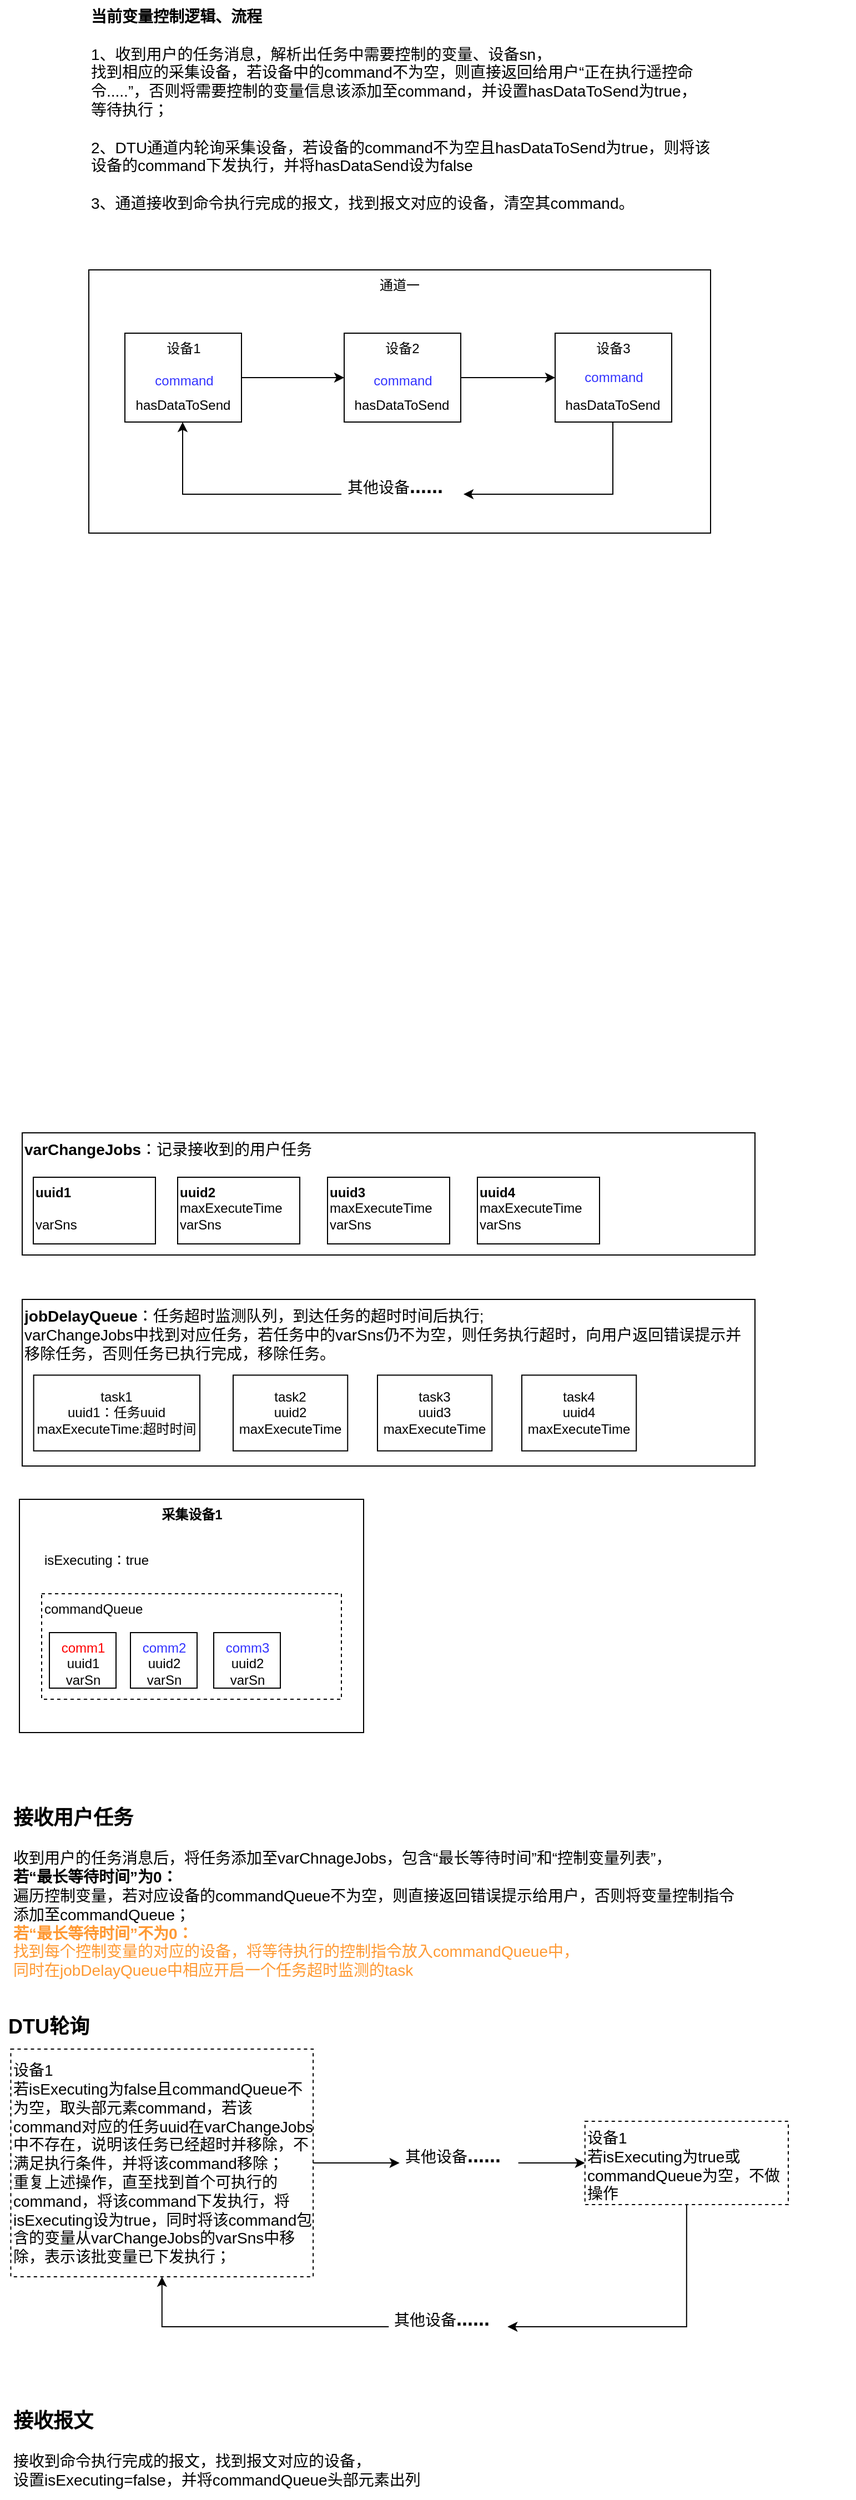 <mxfile version="21.6.6" type="github">
  <diagram name="第 1 页" id="vb60F82lbMc9g9bm6j9_">
    <mxGraphModel dx="1434" dy="1957" grid="1" gridSize="10" guides="1" tooltips="1" connect="1" arrows="1" fold="1" page="1" pageScale="1" pageWidth="827" pageHeight="1169" math="0" shadow="0">
      <root>
        <mxCell id="0" />
        <mxCell id="1" parent="0" />
        <mxCell id="aZvtLxzP1V7c9dnlBgdm-1" value="通道一" style="rounded=0;whiteSpace=wrap;html=1;verticalAlign=top;" vertex="1" parent="1">
          <mxGeometry x="140" y="-897" width="560" height="237" as="geometry" />
        </mxCell>
        <mxCell id="aZvtLxzP1V7c9dnlBgdm-22" value="&lt;font style=&quot;font-size: 18px;&quot;&gt;&lt;b&gt;接收报文&lt;br&gt;&lt;/b&gt;&lt;/font&gt;&lt;br&gt;接收到命令执行完成的报文，找到报文对应的设备，&lt;br style=&quot;font-size: 14px;&quot;&gt;设置isExecuting=false，并将commandQueue头部元素出列" style="text;html=1;strokeColor=none;fillColor=none;align=left;verticalAlign=middle;whiteSpace=wrap;rounded=0;fontSize=14;" vertex="1" parent="1">
          <mxGeometry x="70" y="1020" width="760" height="90" as="geometry" />
        </mxCell>
        <mxCell id="aZvtLxzP1V7c9dnlBgdm-40" value="" style="group" vertex="1" connectable="0" parent="1">
          <mxGeometry x="80" y="-120" width="660" height="110" as="geometry" />
        </mxCell>
        <mxCell id="aZvtLxzP1V7c9dnlBgdm-31" value="&lt;font style=&quot;font-size: 14px;&quot;&gt;&lt;b&gt;varChangeJobs&lt;/b&gt;：记录接收到的用户任务&lt;br&gt;&lt;br style=&quot;border-color: var(--border-color);&quot;&gt;&lt;br&gt;&lt;/font&gt;" style="rounded=0;whiteSpace=wrap;html=1;verticalAlign=top;align=left;" vertex="1" parent="aZvtLxzP1V7c9dnlBgdm-40">
          <mxGeometry width="660" height="110" as="geometry" />
        </mxCell>
        <mxCell id="aZvtLxzP1V7c9dnlBgdm-35" value="&lt;b&gt;uuid1&lt;/b&gt;&lt;br&gt;&lt;br&gt;varSns" style="text;html=1;strokeColor=default;fillColor=none;align=left;verticalAlign=top;whiteSpace=wrap;rounded=0;" vertex="1" parent="aZvtLxzP1V7c9dnlBgdm-40">
          <mxGeometry x="10" y="40" width="110" height="60" as="geometry" />
        </mxCell>
        <mxCell id="aZvtLxzP1V7c9dnlBgdm-37" value="&lt;b&gt;uuid2&lt;/b&gt;&lt;br&gt;maxExecuteTime&lt;br&gt;varSns" style="text;html=1;strokeColor=default;fillColor=none;align=left;verticalAlign=top;whiteSpace=wrap;rounded=0;" vertex="1" parent="aZvtLxzP1V7c9dnlBgdm-40">
          <mxGeometry x="140" y="40" width="110" height="60" as="geometry" />
        </mxCell>
        <mxCell id="aZvtLxzP1V7c9dnlBgdm-38" value="&lt;b&gt;uuid3&lt;/b&gt;&lt;br&gt;maxExecuteTime&lt;br&gt;varSns" style="text;html=1;strokeColor=default;fillColor=none;align=left;verticalAlign=top;whiteSpace=wrap;rounded=0;" vertex="1" parent="aZvtLxzP1V7c9dnlBgdm-40">
          <mxGeometry x="275" y="40" width="110" height="60" as="geometry" />
        </mxCell>
        <mxCell id="aZvtLxzP1V7c9dnlBgdm-39" value="&lt;b&gt;uuid4&lt;/b&gt;&lt;br&gt;maxExecuteTime&lt;br&gt;varSns" style="text;html=1;strokeColor=default;fillColor=none;align=left;verticalAlign=top;whiteSpace=wrap;rounded=0;" vertex="1" parent="aZvtLxzP1V7c9dnlBgdm-40">
          <mxGeometry x="410" y="40" width="110" height="60" as="geometry" />
        </mxCell>
        <mxCell id="aZvtLxzP1V7c9dnlBgdm-45" value="" style="group" vertex="1" connectable="0" parent="1">
          <mxGeometry x="77.5" y="210" width="310" height="210" as="geometry" />
        </mxCell>
        <mxCell id="aZvtLxzP1V7c9dnlBgdm-5" value="&lt;b&gt;采集设备1&lt;/b&gt;" style="rounded=0;whiteSpace=wrap;html=1;verticalAlign=top;" vertex="1" parent="aZvtLxzP1V7c9dnlBgdm-45">
          <mxGeometry width="310" height="210" as="geometry" />
        </mxCell>
        <mxCell id="aZvtLxzP1V7c9dnlBgdm-14" value="isExecuting：true" style="text;html=1;strokeColor=none;fillColor=none;align=center;verticalAlign=middle;whiteSpace=wrap;rounded=0;" vertex="1" parent="aZvtLxzP1V7c9dnlBgdm-45">
          <mxGeometry x="14" y="40" width="110" height="30" as="geometry" />
        </mxCell>
        <mxCell id="aZvtLxzP1V7c9dnlBgdm-44" value="" style="group" vertex="1" connectable="0" parent="aZvtLxzP1V7c9dnlBgdm-45">
          <mxGeometry x="20" y="85" width="270" height="95" as="geometry" />
        </mxCell>
        <mxCell id="aZvtLxzP1V7c9dnlBgdm-24" value="commandQueue" style="rounded=0;whiteSpace=wrap;html=1;align=left;verticalAlign=top;dashed=1;" vertex="1" parent="aZvtLxzP1V7c9dnlBgdm-44">
          <mxGeometry width="270" height="95" as="geometry" />
        </mxCell>
        <mxCell id="aZvtLxzP1V7c9dnlBgdm-13" value="&lt;font color=&quot;#3333ff&quot;&gt;comm2&lt;br&gt;&lt;/font&gt;uuid2&lt;br&gt;varSn&lt;font color=&quot;#3333ff&quot;&gt;&lt;br&gt;&lt;/font&gt;" style="text;html=1;strokeColor=default;fillColor=none;align=center;verticalAlign=top;whiteSpace=wrap;rounded=0;" vertex="1" parent="aZvtLxzP1V7c9dnlBgdm-44">
          <mxGeometry x="80" y="35" width="60" height="50" as="geometry" />
        </mxCell>
        <mxCell id="aZvtLxzP1V7c9dnlBgdm-8" value="&lt;font&gt;comm1&lt;br&gt;&lt;font color=&quot;#000000&quot;&gt;uuid1&lt;br&gt;varSn&lt;/font&gt;&lt;br&gt;&lt;/font&gt;" style="text;html=1;strokeColor=default;fillColor=none;align=center;verticalAlign=top;whiteSpace=wrap;rounded=0;fontColor=#FF0000;" vertex="1" parent="aZvtLxzP1V7c9dnlBgdm-44">
          <mxGeometry x="7" y="35" width="60" height="50" as="geometry" />
        </mxCell>
        <mxCell id="aZvtLxzP1V7c9dnlBgdm-26" value="&lt;font color=&quot;#3333ff&quot;&gt;comm3&lt;br&gt;&lt;/font&gt;uuid2&lt;br&gt;varSn&lt;font color=&quot;#3333ff&quot;&gt;&lt;br&gt;&lt;/font&gt;" style="text;html=1;strokeColor=default;fillColor=none;align=center;verticalAlign=top;whiteSpace=wrap;rounded=0;" vertex="1" parent="aZvtLxzP1V7c9dnlBgdm-44">
          <mxGeometry x="155" y="35" width="60" height="50" as="geometry" />
        </mxCell>
        <mxCell id="aZvtLxzP1V7c9dnlBgdm-59" value="" style="group" vertex="1" connectable="0" parent="1">
          <mxGeometry x="80" y="30" width="660" height="150" as="geometry" />
        </mxCell>
        <mxCell id="aZvtLxzP1V7c9dnlBgdm-54" value="&lt;font style=&quot;font-size: 14px;&quot;&gt;&lt;b&gt;jobDelayQueue&lt;/b&gt;：任务超时监测队列，到达任务的超时时间后执行;&lt;br&gt;&lt;span style=&quot;border-color: var(--border-color);&quot;&gt;varChangeJobs中找到对应任务，若&lt;/span&gt;任务中的varSns仍不为空，则任务执行超时，向用户返回错误提示并移除任务，否则任务已执行完成，移除任务。&lt;/font&gt;" style="rounded=0;whiteSpace=wrap;html=1;align=left;verticalAlign=top;" vertex="1" parent="aZvtLxzP1V7c9dnlBgdm-59">
          <mxGeometry width="660" height="150" as="geometry" />
        </mxCell>
        <mxCell id="aZvtLxzP1V7c9dnlBgdm-55" value="task1&lt;br&gt;uuid1：任务uuid&lt;br&gt;maxExecuteTime:超时时间" style="rounded=0;whiteSpace=wrap;html=1;align=center;" vertex="1" parent="aZvtLxzP1V7c9dnlBgdm-59">
          <mxGeometry x="10.31" y="68.18" width="149.69" height="68.18" as="geometry" />
        </mxCell>
        <mxCell id="aZvtLxzP1V7c9dnlBgdm-56" value="task4&lt;br&gt;uuid4&lt;br&gt;maxExecuteTime" style="rounded=0;whiteSpace=wrap;html=1;" vertex="1" parent="aZvtLxzP1V7c9dnlBgdm-59">
          <mxGeometry x="449.998" y="68.182" width="103.125" height="68.182" as="geometry" />
        </mxCell>
        <mxCell id="aZvtLxzP1V7c9dnlBgdm-57" value="task2&lt;br&gt;uuid2&lt;br style=&quot;border-color: var(--border-color);&quot;&gt;maxExecuteTime" style="rounded=0;whiteSpace=wrap;html=1;" vertex="1" parent="aZvtLxzP1V7c9dnlBgdm-59">
          <mxGeometry x="190" y="68.182" width="103.125" height="68.182" as="geometry" />
        </mxCell>
        <mxCell id="aZvtLxzP1V7c9dnlBgdm-58" value="task3&lt;br&gt;uuid3&lt;br style=&quot;border-color: var(--border-color);&quot;&gt;maxExecuteTime" style="rounded=0;whiteSpace=wrap;html=1;" vertex="1" parent="aZvtLxzP1V7c9dnlBgdm-59">
          <mxGeometry x="319.995" y="68.182" width="103.125" height="68.182" as="geometry" />
        </mxCell>
        <mxCell id="aZvtLxzP1V7c9dnlBgdm-68" value="" style="group" vertex="1" connectable="0" parent="1">
          <mxGeometry x="172.5" y="-840" width="105" height="80" as="geometry" />
        </mxCell>
        <mxCell id="aZvtLxzP1V7c9dnlBgdm-69" value="设备1" style="rounded=0;whiteSpace=wrap;html=1;verticalAlign=top;" vertex="1" parent="aZvtLxzP1V7c9dnlBgdm-68">
          <mxGeometry width="105" height="80" as="geometry" />
        </mxCell>
        <mxCell id="aZvtLxzP1V7c9dnlBgdm-70" value="&lt;font color=&quot;#3333ff&quot;&gt;command&lt;/font&gt;" style="text;html=1;strokeColor=none;fillColor=none;align=center;verticalAlign=middle;whiteSpace=wrap;rounded=0;" vertex="1" parent="aZvtLxzP1V7c9dnlBgdm-68">
          <mxGeometry x="23" y="30" width="60" height="25" as="geometry" />
        </mxCell>
        <mxCell id="aZvtLxzP1V7c9dnlBgdm-71" value="&lt;div style=&quot;&quot;&gt;&lt;pre style=&quot;&quot;&gt;&lt;font face=&quot;Helvetica&quot; style=&quot;font-size: 12px;&quot;&gt;hasDataToSend&lt;/font&gt;&lt;/pre&gt;&lt;/div&gt;" style="text;html=1;strokeColor=none;fillColor=none;align=center;verticalAlign=middle;whiteSpace=wrap;rounded=0;" vertex="1" parent="aZvtLxzP1V7c9dnlBgdm-68">
          <mxGeometry x="2" y="50" width="100" height="30" as="geometry" />
        </mxCell>
        <mxCell id="aZvtLxzP1V7c9dnlBgdm-73" value="" style="group" vertex="1" connectable="0" parent="1">
          <mxGeometry x="560" y="-840" width="105" height="80" as="geometry" />
        </mxCell>
        <mxCell id="aZvtLxzP1V7c9dnlBgdm-74" value="设备3" style="rounded=0;whiteSpace=wrap;html=1;verticalAlign=top;" vertex="1" parent="aZvtLxzP1V7c9dnlBgdm-73">
          <mxGeometry width="105" height="80" as="geometry" />
        </mxCell>
        <mxCell id="aZvtLxzP1V7c9dnlBgdm-75" value="&lt;font color=&quot;#3333ff&quot;&gt;command&lt;/font&gt;" style="text;html=1;strokeColor=none;fillColor=none;align=center;verticalAlign=middle;whiteSpace=wrap;rounded=0;" vertex="1" parent="aZvtLxzP1V7c9dnlBgdm-73">
          <mxGeometry x="23" y="25" width="60" height="30" as="geometry" />
        </mxCell>
        <mxCell id="aZvtLxzP1V7c9dnlBgdm-76" value="&lt;div style=&quot;&quot;&gt;&lt;pre style=&quot;&quot;&gt;&lt;font face=&quot;Helvetica&quot; style=&quot;font-size: 12px;&quot;&gt;hasDataToSend&lt;/font&gt;&lt;/pre&gt;&lt;/div&gt;" style="text;html=1;strokeColor=none;fillColor=none;align=center;verticalAlign=middle;whiteSpace=wrap;rounded=0;" vertex="1" parent="aZvtLxzP1V7c9dnlBgdm-73">
          <mxGeometry x="2" y="50" width="100" height="30" as="geometry" />
        </mxCell>
        <mxCell id="aZvtLxzP1V7c9dnlBgdm-89" style="edgeStyle=orthogonalEdgeStyle;rounded=0;orthogonalLoop=1;jettySize=auto;html=1;entryX=0.5;entryY=1;entryDx=0;entryDy=0;" edge="1" parent="1" source="aZvtLxzP1V7c9dnlBgdm-79" target="aZvtLxzP1V7c9dnlBgdm-71">
          <mxGeometry relative="1" as="geometry" />
        </mxCell>
        <mxCell id="aZvtLxzP1V7c9dnlBgdm-79" value="&lt;h1 style=&quot;&quot;&gt;&lt;span style=&quot;font-size: 14px; font-weight: 400;&quot;&gt;其他设备&lt;/span&gt;&lt;font style=&quot;font-size: 18px;&quot;&gt;......&lt;/font&gt;&lt;/h1&gt;" style="text;html=1;strokeColor=none;fillColor=none;spacing=5;spacingTop=-20;whiteSpace=wrap;overflow=hidden;rounded=0;verticalAlign=middle;" vertex="1" parent="1">
          <mxGeometry x="367.5" y="-720" width="110" height="50" as="geometry" />
        </mxCell>
        <mxCell id="aZvtLxzP1V7c9dnlBgdm-80" style="edgeStyle=orthogonalEdgeStyle;rounded=0;orthogonalLoop=1;jettySize=auto;html=1;exitX=0.5;exitY=1;exitDx=0;exitDy=0;entryX=1;entryY=0.5;entryDx=0;entryDy=0;" edge="1" parent="1" source="aZvtLxzP1V7c9dnlBgdm-76" target="aZvtLxzP1V7c9dnlBgdm-79">
          <mxGeometry relative="1" as="geometry" />
        </mxCell>
        <mxCell id="aZvtLxzP1V7c9dnlBgdm-83" value="&lt;font style=&quot;font-size: 14px;&quot;&gt;&lt;b&gt;当前变量控制逻辑、流程&lt;/b&gt;&lt;br&gt;&lt;br&gt;1、收到用户的任务消息，解析出任务中需要控制的变量、设备sn，&lt;br&gt;找到相应的采集设备，若设备中的command不为空，则直接返回给用户“正在执行遥控命令.....”，否则将需要控制的变量信息该添加至command，并设置hasDataToSend为true，等待执行；&lt;br&gt;&lt;br&gt;2、DTU通道内轮询采集设备，若设备的command不为空且hasDataToSend为true，则将该设备的command下发执行，并将hasDataSend设为false&lt;br&gt;&lt;br&gt;3、通道接收到命令执行完成的报文，找到报文对应的设备，清空其command。&lt;br&gt;&lt;/font&gt;" style="text;html=1;strokeColor=none;fillColor=none;align=left;verticalAlign=top;whiteSpace=wrap;rounded=0;" vertex="1" parent="1">
          <mxGeometry x="140" y="-1140" width="560" height="210" as="geometry" />
        </mxCell>
        <mxCell id="aZvtLxzP1V7c9dnlBgdm-91" value="" style="group" vertex="1" connectable="0" parent="1">
          <mxGeometry x="370" y="-840" width="105" height="80" as="geometry" />
        </mxCell>
        <mxCell id="aZvtLxzP1V7c9dnlBgdm-92" value="设备2" style="rounded=0;whiteSpace=wrap;html=1;verticalAlign=top;" vertex="1" parent="aZvtLxzP1V7c9dnlBgdm-91">
          <mxGeometry width="105" height="80" as="geometry" />
        </mxCell>
        <mxCell id="aZvtLxzP1V7c9dnlBgdm-93" value="&lt;font color=&quot;#3333ff&quot;&gt;command&lt;/font&gt;" style="text;html=1;strokeColor=none;fillColor=none;align=center;verticalAlign=middle;whiteSpace=wrap;rounded=0;" vertex="1" parent="aZvtLxzP1V7c9dnlBgdm-91">
          <mxGeometry x="23" y="30" width="60" height="25" as="geometry" />
        </mxCell>
        <mxCell id="aZvtLxzP1V7c9dnlBgdm-94" value="&lt;div style=&quot;&quot;&gt;&lt;pre style=&quot;&quot;&gt;&lt;font face=&quot;Helvetica&quot; style=&quot;font-size: 12px;&quot;&gt;hasDataToSend&lt;/font&gt;&lt;/pre&gt;&lt;/div&gt;" style="text;html=1;strokeColor=none;fillColor=none;align=center;verticalAlign=middle;whiteSpace=wrap;rounded=0;" vertex="1" parent="aZvtLxzP1V7c9dnlBgdm-91">
          <mxGeometry x="2" y="50" width="100" height="30" as="geometry" />
        </mxCell>
        <mxCell id="aZvtLxzP1V7c9dnlBgdm-95" style="edgeStyle=orthogonalEdgeStyle;rounded=0;orthogonalLoop=1;jettySize=auto;html=1;entryX=0;entryY=0.5;entryDx=0;entryDy=0;" edge="1" parent="1" source="aZvtLxzP1V7c9dnlBgdm-69" target="aZvtLxzP1V7c9dnlBgdm-92">
          <mxGeometry relative="1" as="geometry" />
        </mxCell>
        <mxCell id="aZvtLxzP1V7c9dnlBgdm-96" style="edgeStyle=orthogonalEdgeStyle;rounded=0;orthogonalLoop=1;jettySize=auto;html=1;entryX=0;entryY=0.5;entryDx=0;entryDy=0;" edge="1" parent="1" source="aZvtLxzP1V7c9dnlBgdm-92" target="aZvtLxzP1V7c9dnlBgdm-74">
          <mxGeometry relative="1" as="geometry" />
        </mxCell>
        <mxCell id="aZvtLxzP1V7c9dnlBgdm-97" value="&lt;b style=&quot;&quot;&gt;&lt;font style=&quot;font-size: 18px;&quot;&gt;接收用户任务&lt;/font&gt;&lt;br&gt;&lt;br&gt;&lt;/b&gt;收到用户的任务消息后，将任务添加至varChnageJobs，包含“最长等待时间”和“控制变量列表”，&lt;br style=&quot;border-color: var(--border-color); font-size: 14px;&quot;&gt;&lt;b style=&quot;border-color: var(--border-color); font-size: 14px;&quot;&gt;若“最长等待时间”为0：&lt;br style=&quot;border-color: var(--border-color); font-size: 14px;&quot;&gt;&lt;/b&gt;&lt;span style=&quot;font-size: 14px;&quot;&gt;遍历控制变量，若对应设备的commandQueue不为空，则直接返回错误提示给用户，否则将变量控制指令添加至commandQueue；&lt;/span&gt;&lt;br style=&quot;border-color: var(--border-color); font-size: 14px;&quot;&gt;&lt;font style=&quot;border-color: var(--border-color); font-size: 14px;&quot; color=&quot;#ff9933&quot;&gt;&lt;b style=&quot;border-color: var(--border-color); font-size: 14px;&quot;&gt;若“最长等待时间”不为0：&lt;br style=&quot;border-color: var(--border-color); font-size: 14px;&quot;&gt;&lt;/b&gt;找到每个控制变量的对应的设备，将等待执行的控制指令放入commandQueue中，&lt;br style=&quot;border-color: var(--border-color); font-size: 14px;&quot;&gt;同时在jobDelayQueue中相应开启一个任务超时监测的task&lt;/font&gt;" style="text;html=1;strokeColor=none;fillColor=none;align=left;verticalAlign=top;whiteSpace=wrap;rounded=0;fontSize=14;" vertex="1" parent="1">
          <mxGeometry x="70" y="480" width="660" height="160" as="geometry" />
        </mxCell>
        <mxCell id="aZvtLxzP1V7c9dnlBgdm-102" value="" style="group" vertex="1" connectable="0" parent="1">
          <mxGeometry x="60" y="670" width="710" height="310" as="geometry" />
        </mxCell>
        <mxCell id="aZvtLxzP1V7c9dnlBgdm-16" value="DTU轮询" style="text;html=1;strokeColor=none;fillColor=none;align=center;verticalAlign=middle;whiteSpace=wrap;rounded=0;fontStyle=1;fontSize=18;" vertex="1" parent="aZvtLxzP1V7c9dnlBgdm-102">
          <mxGeometry width="87.654" height="30" as="geometry" />
        </mxCell>
        <mxCell id="aZvtLxzP1V7c9dnlBgdm-101" value="" style="group" vertex="1" connectable="0" parent="aZvtLxzP1V7c9dnlBgdm-102">
          <mxGeometry x="9.726" y="35" width="700.274" height="275" as="geometry" />
        </mxCell>
        <mxCell id="aZvtLxzP1V7c9dnlBgdm-17" value="&lt;h1 style=&quot;&quot;&gt;&lt;span style=&quot;font-size: 14px; font-weight: 400;&quot;&gt;其他设备&lt;/span&gt;&lt;font style=&quot;font-size: 18px;&quot;&gt;......&lt;/font&gt;&lt;/h1&gt;" style="text;html=1;strokeColor=none;fillColor=none;spacing=5;spacingTop=-20;whiteSpace=wrap;overflow=hidden;rounded=0;verticalAlign=middle;" vertex="1" parent="aZvtLxzP1V7c9dnlBgdm-101">
          <mxGeometry x="350.137" y="77.5" width="106.986" height="50" as="geometry" />
        </mxCell>
        <mxCell id="aZvtLxzP1V7c9dnlBgdm-27" value="设备1&lt;br&gt;若isExecuting为false且commandQueue不为空，取头部元素command，若该command对应的任务uuid在varChangeJobs中不存在，说明该任务已经超时并移除，不满足执行条件，并将该command移除；&lt;br&gt;重复上述操作，直至找到首个可执行的command，将该command下发执行，将isExecuting设为true，同时将该command包含的变量从&lt;span style=&quot;border-color: var(--border-color);&quot;&gt;varChangeJobs的varSns中移除，表示该批变量已下发执行；&lt;/span&gt;" style="text;html=1;strokeColor=default;fillColor=none;align=left;verticalAlign=middle;whiteSpace=wrap;rounded=0;fontSize=14;dashed=1;" vertex="1" parent="aZvtLxzP1V7c9dnlBgdm-101">
          <mxGeometry width="272.329" height="205" as="geometry" />
        </mxCell>
        <mxCell id="aZvtLxzP1V7c9dnlBgdm-18" style="edgeStyle=orthogonalEdgeStyle;rounded=0;orthogonalLoop=1;jettySize=auto;html=1;exitX=1;exitY=0.5;exitDx=0;exitDy=0;" edge="1" parent="aZvtLxzP1V7c9dnlBgdm-101" source="aZvtLxzP1V7c9dnlBgdm-27" target="aZvtLxzP1V7c9dnlBgdm-17">
          <mxGeometry relative="1" as="geometry">
            <mxPoint x="194.521" y="50" as="sourcePoint" />
          </mxGeometry>
        </mxCell>
        <mxCell id="aZvtLxzP1V7c9dnlBgdm-29" value="设备1&lt;br&gt;若isExecuting为true或commandQueue为空，不做操作&lt;br&gt;" style="text;html=1;strokeColor=default;fillColor=none;align=left;verticalAlign=top;whiteSpace=wrap;rounded=0;fontSize=14;dashed=1;" vertex="1" parent="aZvtLxzP1V7c9dnlBgdm-101">
          <mxGeometry x="517.16" y="65" width="183.11" height="75" as="geometry" />
        </mxCell>
        <mxCell id="aZvtLxzP1V7c9dnlBgdm-28" style="edgeStyle=orthogonalEdgeStyle;rounded=0;orthogonalLoop=1;jettySize=auto;html=1;entryX=0;entryY=0.5;entryDx=0;entryDy=0;" edge="1" parent="aZvtLxzP1V7c9dnlBgdm-101" source="aZvtLxzP1V7c9dnlBgdm-17" target="aZvtLxzP1V7c9dnlBgdm-29">
          <mxGeometry relative="1" as="geometry">
            <mxPoint x="461.928" y="50" as="targetPoint" />
          </mxGeometry>
        </mxCell>
        <mxCell id="aZvtLxzP1V7c9dnlBgdm-66" style="edgeStyle=orthogonalEdgeStyle;rounded=0;orthogonalLoop=1;jettySize=auto;html=1;entryX=0.5;entryY=1;entryDx=0;entryDy=0;" edge="1" parent="aZvtLxzP1V7c9dnlBgdm-101" source="aZvtLxzP1V7c9dnlBgdm-60" target="aZvtLxzP1V7c9dnlBgdm-27">
          <mxGeometry relative="1" as="geometry" />
        </mxCell>
        <mxCell id="aZvtLxzP1V7c9dnlBgdm-60" value="&lt;h1 style=&quot;&quot;&gt;&lt;span style=&quot;font-size: 14px; font-weight: 400;&quot;&gt;其他设备&lt;/span&gt;&lt;font style=&quot;font-size: 18px;&quot;&gt;......&lt;/font&gt;&lt;/h1&gt;" style="text;html=1;strokeColor=none;fillColor=none;spacing=5;spacingTop=-20;whiteSpace=wrap;overflow=hidden;rounded=0;verticalAlign=middle;" vertex="1" parent="aZvtLxzP1V7c9dnlBgdm-101">
          <mxGeometry x="340.411" y="225" width="106.986" height="50" as="geometry" />
        </mxCell>
        <mxCell id="aZvtLxzP1V7c9dnlBgdm-65" style="edgeStyle=orthogonalEdgeStyle;rounded=0;orthogonalLoop=1;jettySize=auto;html=1;exitX=0.5;exitY=1;exitDx=0;exitDy=0;entryX=1;entryY=0.5;entryDx=0;entryDy=0;" edge="1" parent="aZvtLxzP1V7c9dnlBgdm-101" source="aZvtLxzP1V7c9dnlBgdm-29" target="aZvtLxzP1V7c9dnlBgdm-60">
          <mxGeometry relative="1" as="geometry" />
        </mxCell>
      </root>
    </mxGraphModel>
  </diagram>
</mxfile>
